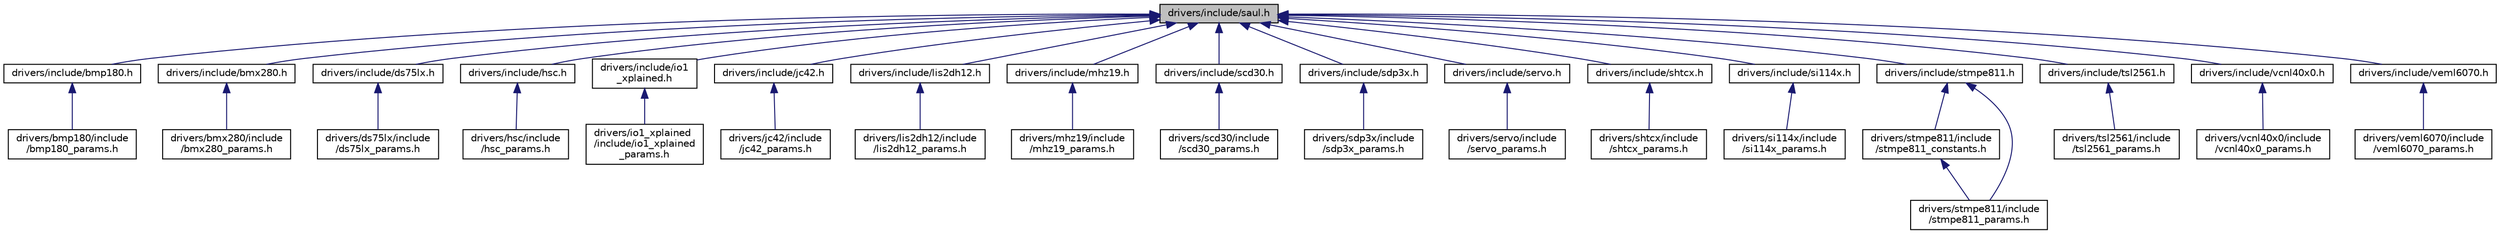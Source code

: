 digraph "drivers/include/saul.h"
{
 // LATEX_PDF_SIZE
  edge [fontname="Helvetica",fontsize="10",labelfontname="Helvetica",labelfontsize="10"];
  node [fontname="Helvetica",fontsize="10",shape=record];
  Node1 [label="drivers/include/saul.h",height=0.2,width=0.4,color="black", fillcolor="grey75", style="filled", fontcolor="black",tooltip="Definition of the generic [S]ensor [A]ctuator [U]ber [L]ayer."];
  Node1 -> Node2 [dir="back",color="midnightblue",fontsize="10",style="solid",fontname="Helvetica"];
  Node2 [label="drivers/include/bmp180.h",height=0.2,width=0.4,color="black", fillcolor="white", style="filled",URL="$bmp180_8h.html",tooltip="Device driver interface for the BMP180 sensor."];
  Node2 -> Node3 [dir="back",color="midnightblue",fontsize="10",style="solid",fontname="Helvetica"];
  Node3 [label="drivers/bmp180/include\l/bmp180_params.h",height=0.2,width=0.4,color="black", fillcolor="white", style="filled",URL="$bmp180__params_8h.html",tooltip="Default configuration for BMP180."];
  Node1 -> Node4 [dir="back",color="midnightblue",fontsize="10",style="solid",fontname="Helvetica"];
  Node4 [label="drivers/include/bmx280.h",height=0.2,width=0.4,color="black", fillcolor="white", style="filled",URL="$bmx280_8h.html",tooltip="Device driver interface for the BMP280 and BME280 sensors."];
  Node4 -> Node5 [dir="back",color="midnightblue",fontsize="10",style="solid",fontname="Helvetica"];
  Node5 [label="drivers/bmx280/include\l/bmx280_params.h",height=0.2,width=0.4,color="black", fillcolor="white", style="filled",URL="$bmx280__params_8h.html",tooltip="Default configuration for BMX280."];
  Node1 -> Node6 [dir="back",color="midnightblue",fontsize="10",style="solid",fontname="Helvetica"];
  Node6 [label="drivers/include/ds75lx.h",height=0.2,width=0.4,color="black", fillcolor="white", style="filled",URL="$ds75lx_8h.html",tooltip=" "];
  Node6 -> Node7 [dir="back",color="midnightblue",fontsize="10",style="solid",fontname="Helvetica"];
  Node7 [label="drivers/ds75lx/include\l/ds75lx_params.h",height=0.2,width=0.4,color="black", fillcolor="white", style="filled",URL="$ds75lx__params_8h.html",tooltip="Default configuration for DS75LX."];
  Node1 -> Node8 [dir="back",color="midnightblue",fontsize="10",style="solid",fontname="Helvetica"];
  Node8 [label="drivers/include/hsc.h",height=0.2,width=0.4,color="black", fillcolor="white", style="filled",URL="$hsc_8h.html",tooltip="Device driver interface for the HSC sensor."];
  Node8 -> Node9 [dir="back",color="midnightblue",fontsize="10",style="solid",fontname="Helvetica"];
  Node9 [label="drivers/hsc/include\l/hsc_params.h",height=0.2,width=0.4,color="black", fillcolor="white", style="filled",URL="$hsc__params_8h.html",tooltip="Default configuration for HSC."];
  Node1 -> Node10 [dir="back",color="midnightblue",fontsize="10",style="solid",fontname="Helvetica"];
  Node10 [label="drivers/include/io1\l_xplained.h",height=0.2,width=0.4,color="black", fillcolor="white", style="filled",URL="$io1__xplained_8h.html",tooltip="Device driver interface for the Atmel IO1 Xplained extension."];
  Node10 -> Node11 [dir="back",color="midnightblue",fontsize="10",style="solid",fontname="Helvetica"];
  Node11 [label="drivers/io1_xplained\l/include/io1_xplained\l_params.h",height=0.2,width=0.4,color="black", fillcolor="white", style="filled",URL="$io1__xplained__params_8h.html",tooltip="Default configuration for IO1 Xplained."];
  Node1 -> Node12 [dir="back",color="midnightblue",fontsize="10",style="solid",fontname="Helvetica"];
  Node12 [label="drivers/include/jc42.h",height=0.2,width=0.4,color="black", fillcolor="white", style="filled",URL="$jc42_8h.html",tooltip="Driver for jc42 compliant temperature sensors."];
  Node12 -> Node13 [dir="back",color="midnightblue",fontsize="10",style="solid",fontname="Helvetica"];
  Node13 [label="drivers/jc42/include\l/jc42_params.h",height=0.2,width=0.4,color="black", fillcolor="white", style="filled",URL="$jc42__params_8h.html",tooltip="Default configuration for jc42."];
  Node1 -> Node14 [dir="back",color="midnightblue",fontsize="10",style="solid",fontname="Helvetica"];
  Node14 [label="drivers/include/lis2dh12.h",height=0.2,width=0.4,color="black", fillcolor="white", style="filled",URL="$lis2dh12_8h.html",tooltip="Interface definition for the STM LIS2DH12 accelerometer."];
  Node14 -> Node15 [dir="back",color="midnightblue",fontsize="10",style="solid",fontname="Helvetica"];
  Node15 [label="drivers/lis2dh12/include\l/lis2dh12_params.h",height=0.2,width=0.4,color="black", fillcolor="white", style="filled",URL="$lis2dh12__params_8h.html",tooltip="Default configuration for LIS2DH12 devices."];
  Node1 -> Node16 [dir="back",color="midnightblue",fontsize="10",style="solid",fontname="Helvetica"];
  Node16 [label="drivers/include/mhz19.h",height=0.2,width=0.4,color="black", fillcolor="white", style="filled",URL="$mhz19_8h.html",tooltip="Interface definition for the MH-Z19 CO2 sensor driver."];
  Node16 -> Node17 [dir="back",color="midnightblue",fontsize="10",style="solid",fontname="Helvetica"];
  Node17 [label="drivers/mhz19/include\l/mhz19_params.h",height=0.2,width=0.4,color="black", fillcolor="white", style="filled",URL="$mhz19__params_8h.html",tooltip="Default configuration for MH-Z19."];
  Node1 -> Node18 [dir="back",color="midnightblue",fontsize="10",style="solid",fontname="Helvetica"];
  Node18 [label="drivers/include/scd30.h",height=0.2,width=0.4,color="black", fillcolor="white", style="filled",URL="$scd30_8h.html",tooltip="Device driver interface for the SCD30 sensor."];
  Node18 -> Node19 [dir="back",color="midnightblue",fontsize="10",style="solid",fontname="Helvetica"];
  Node19 [label="drivers/scd30/include\l/scd30_params.h",height=0.2,width=0.4,color="black", fillcolor="white", style="filled",URL="$scd30__params_8h.html",tooltip="Device driver params interface for the SCD30 sensor."];
  Node1 -> Node20 [dir="back",color="midnightblue",fontsize="10",style="solid",fontname="Helvetica"];
  Node20 [label="drivers/include/sdp3x.h",height=0.2,width=0.4,color="black", fillcolor="white", style="filled",URL="$sdp3x_8h.html",tooltip="Device driver interface for the SDP3x sensor."];
  Node20 -> Node21 [dir="back",color="midnightblue",fontsize="10",style="solid",fontname="Helvetica"];
  Node21 [label="drivers/sdp3x/include\l/sdp3x_params.h",height=0.2,width=0.4,color="black", fillcolor="white", style="filled",URL="$sdp3x__params_8h.html",tooltip="Device driver params interface for the SDP3x sensor."];
  Node1 -> Node22 [dir="back",color="midnightblue",fontsize="10",style="solid",fontname="Helvetica"];
  Node22 [label="drivers/include/servo.h",height=0.2,width=0.4,color="black", fillcolor="white", style="filled",URL="$servo_8h.html",tooltip="High-level driver for easy handling of servo motors."];
  Node22 -> Node23 [dir="back",color="midnightblue",fontsize="10",style="solid",fontname="Helvetica"];
  Node23 [label="drivers/servo/include\l/servo_params.h",height=0.2,width=0.4,color="black", fillcolor="white", style="filled",URL="$servo__params_8h.html",tooltip="Default configuration for servo devices."];
  Node1 -> Node24 [dir="back",color="midnightblue",fontsize="10",style="solid",fontname="Helvetica"];
  Node24 [label="drivers/include/shtcx.h",height=0.2,width=0.4,color="black", fillcolor="white", style="filled",URL="$shtcx_8h.html",tooltip="Device driver interface for the SHTCX Temperature and humidity sensor."];
  Node24 -> Node25 [dir="back",color="midnightblue",fontsize="10",style="solid",fontname="Helvetica"];
  Node25 [label="drivers/shtcx/include\l/shtcx_params.h",height=0.2,width=0.4,color="black", fillcolor="white", style="filled",URL="$shtcx__params_8h.html",tooltip="Default parameters for the SHTCX Temperature and humidity sensor."];
  Node1 -> Node26 [dir="back",color="midnightblue",fontsize="10",style="solid",fontname="Helvetica"];
  Node26 [label="drivers/include/si114x.h",height=0.2,width=0.4,color="black", fillcolor="white", style="filled",URL="$si114x_8h.html",tooltip="Device driver interface for the Si114x sensors family."];
  Node26 -> Node27 [dir="back",color="midnightblue",fontsize="10",style="solid",fontname="Helvetica"];
  Node27 [label="drivers/si114x/include\l/si114x_params.h",height=0.2,width=0.4,color="black", fillcolor="white", style="filled",URL="$si114x__params_8h.html",tooltip="Default configuration for SI114x."];
  Node1 -> Node28 [dir="back",color="midnightblue",fontsize="10",style="solid",fontname="Helvetica"];
  Node28 [label="drivers/include/stmpe811.h",height=0.2,width=0.4,color="black", fillcolor="white", style="filled",URL="$stmpe811_8h.html",tooltip=" "];
  Node28 -> Node29 [dir="back",color="midnightblue",fontsize="10",style="solid",fontname="Helvetica"];
  Node29 [label="drivers/stmpe811/include\l/stmpe811_constants.h",height=0.2,width=0.4,color="black", fillcolor="white", style="filled",URL="$stmpe811__constants_8h.html",tooltip="Constants for STMPE811."];
  Node29 -> Node30 [dir="back",color="midnightblue",fontsize="10",style="solid",fontname="Helvetica"];
  Node30 [label="drivers/stmpe811/include\l/stmpe811_params.h",height=0.2,width=0.4,color="black", fillcolor="white", style="filled",URL="$stmpe811__params_8h.html",tooltip="Default configuration for STMPE811."];
  Node28 -> Node30 [dir="back",color="midnightblue",fontsize="10",style="solid",fontname="Helvetica"];
  Node1 -> Node31 [dir="back",color="midnightblue",fontsize="10",style="solid",fontname="Helvetica"];
  Node31 [label="drivers/include/tsl2561.h",height=0.2,width=0.4,color="black", fillcolor="white", style="filled",URL="$tsl2561_8h.html",tooltip="Device driver interface for the illuminance TSL2561 sensor."];
  Node31 -> Node32 [dir="back",color="midnightblue",fontsize="10",style="solid",fontname="Helvetica"];
  Node32 [label="drivers/tsl2561/include\l/tsl2561_params.h",height=0.2,width=0.4,color="black", fillcolor="white", style="filled",URL="$tsl2561__params_8h.html",tooltip="Default configuration for TSL2561."];
  Node1 -> Node33 [dir="back",color="midnightblue",fontsize="10",style="solid",fontname="Helvetica"];
  Node33 [label="drivers/include/vcnl40x0.h",height=0.2,width=0.4,color="black", fillcolor="white", style="filled",URL="$vcnl40x0_8h.html",tooltip="Device driver interface for the VCNL40X0 sensors family."];
  Node33 -> Node34 [dir="back",color="midnightblue",fontsize="10",style="solid",fontname="Helvetica"];
  Node34 [label="drivers/vcnl40x0/include\l/vcnl40x0_params.h",height=0.2,width=0.4,color="black", fillcolor="white", style="filled",URL="$vcnl40x0__params_8h.html",tooltip="Default configuration for VCNL40X0 devices."];
  Node1 -> Node35 [dir="back",color="midnightblue",fontsize="10",style="solid",fontname="Helvetica"];
  Node35 [label="drivers/include/veml6070.h",height=0.2,width=0.4,color="black", fillcolor="white", style="filled",URL="$veml6070_8h.html",tooltip="Device driver interface for the VEML6070 UV sensor."];
  Node35 -> Node36 [dir="back",color="midnightblue",fontsize="10",style="solid",fontname="Helvetica"];
  Node36 [label="drivers/veml6070/include\l/veml6070_params.h",height=0.2,width=0.4,color="black", fillcolor="white", style="filled",URL="$veml6070__params_8h.html",tooltip="Default configuration for VEML6070."];
}
